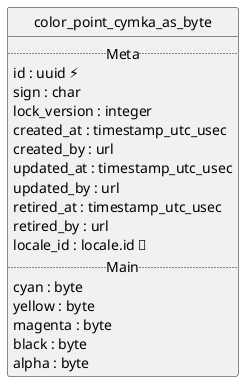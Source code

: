 @startuml uml
skinparam monochrome true
skinparam linetype ortho
hide circle

entity color_point_cymka_as_byte {
  .. Meta ..
  id : uuid ⚡
  sign : char
  lock_version : integer
  created_at : timestamp_utc_usec
  created_by : url
  updated_at : timestamp_utc_usec
  updated_by : url
  retired_at : timestamp_utc_usec
  retired_by : url
  locale_id : locale.id 🔑
  .. Main ..
  cyan : byte
  yellow : byte
  magenta : byte
  black : byte
  alpha : byte
}

@enduml
